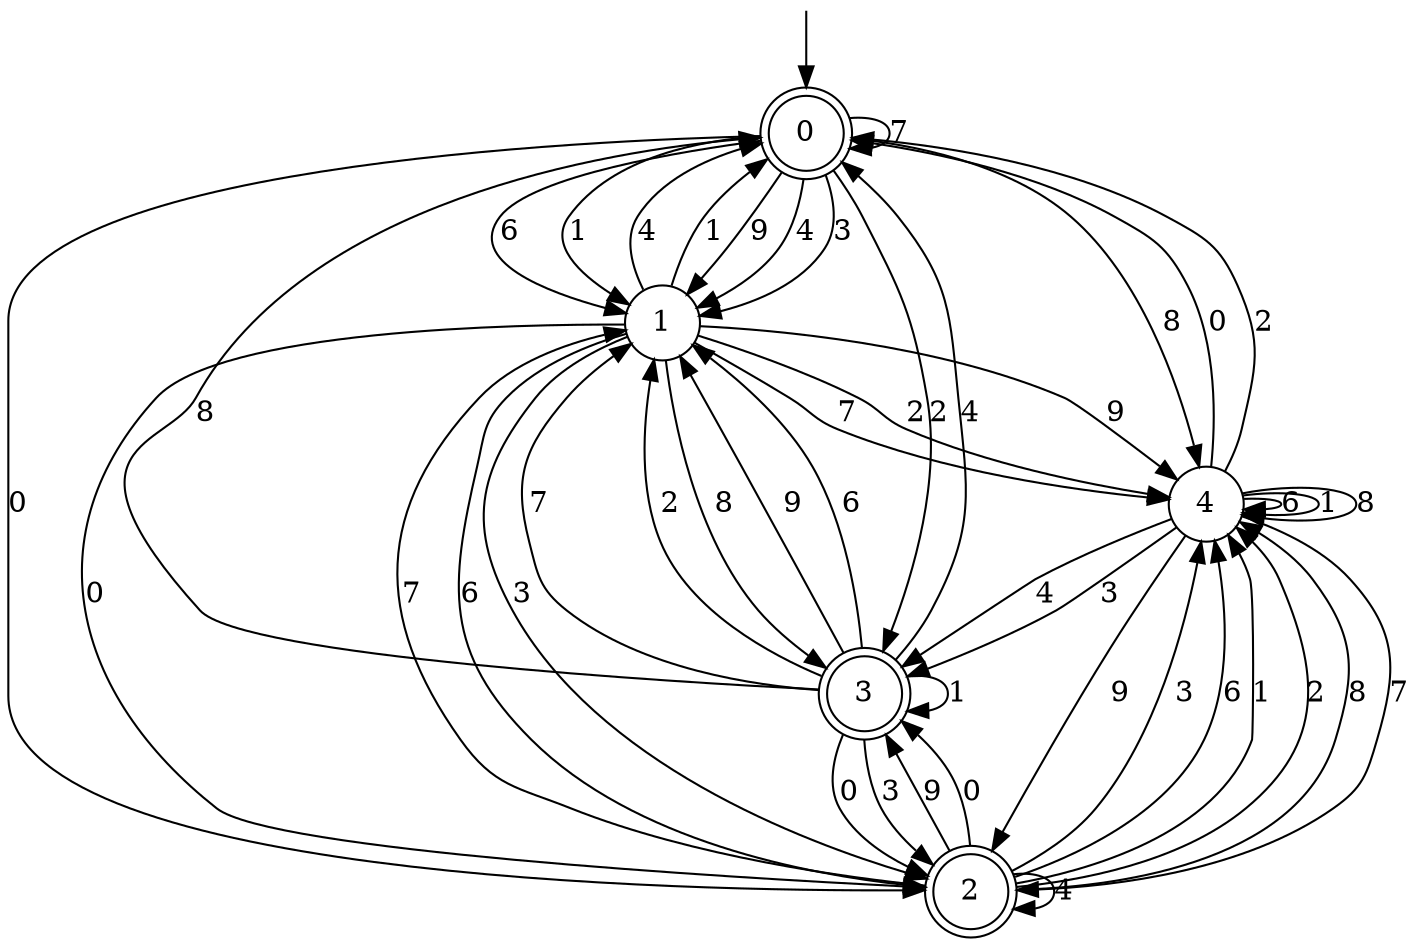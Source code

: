 digraph g {

	s0 [shape="doublecircle" label="0"];
	s1 [shape="circle" label="1"];
	s2 [shape="doublecircle" label="2"];
	s3 [shape="doublecircle" label="3"];
	s4 [shape="circle" label="4"];
	s0 -> s1 [label="9"];
	s0 -> s1 [label="4"];
	s0 -> s1 [label="3"];
	s0 -> s1 [label="6"];
	s0 -> s2 [label="0"];
	s0 -> s0 [label="7"];
	s0 -> s1 [label="1"];
	s0 -> s3 [label="2"];
	s0 -> s4 [label="8"];
	s1 -> s4 [label="9"];
	s1 -> s0 [label="4"];
	s1 -> s2 [label="3"];
	s1 -> s2 [label="6"];
	s1 -> s2 [label="0"];
	s1 -> s4 [label="7"];
	s1 -> s0 [label="1"];
	s1 -> s4 [label="2"];
	s1 -> s3 [label="8"];
	s2 -> s3 [label="9"];
	s2 -> s2 [label="4"];
	s2 -> s4 [label="3"];
	s2 -> s4 [label="6"];
	s2 -> s3 [label="0"];
	s2 -> s1 [label="7"];
	s2 -> s4 [label="1"];
	s2 -> s4 [label="2"];
	s2 -> s4 [label="8"];
	s3 -> s1 [label="9"];
	s3 -> s0 [label="4"];
	s3 -> s2 [label="3"];
	s3 -> s1 [label="6"];
	s3 -> s2 [label="0"];
	s3 -> s1 [label="7"];
	s3 -> s3 [label="1"];
	s3 -> s1 [label="2"];
	s3 -> s0 [label="8"];
	s4 -> s2 [label="9"];
	s4 -> s3 [label="4"];
	s4 -> s3 [label="3"];
	s4 -> s4 [label="6"];
	s4 -> s0 [label="0"];
	s4 -> s2 [label="7"];
	s4 -> s4 [label="1"];
	s4 -> s0 [label="2"];
	s4 -> s4 [label="8"];

__start0 [label="" shape="none" width="0" height="0"];
__start0 -> s0;

}
